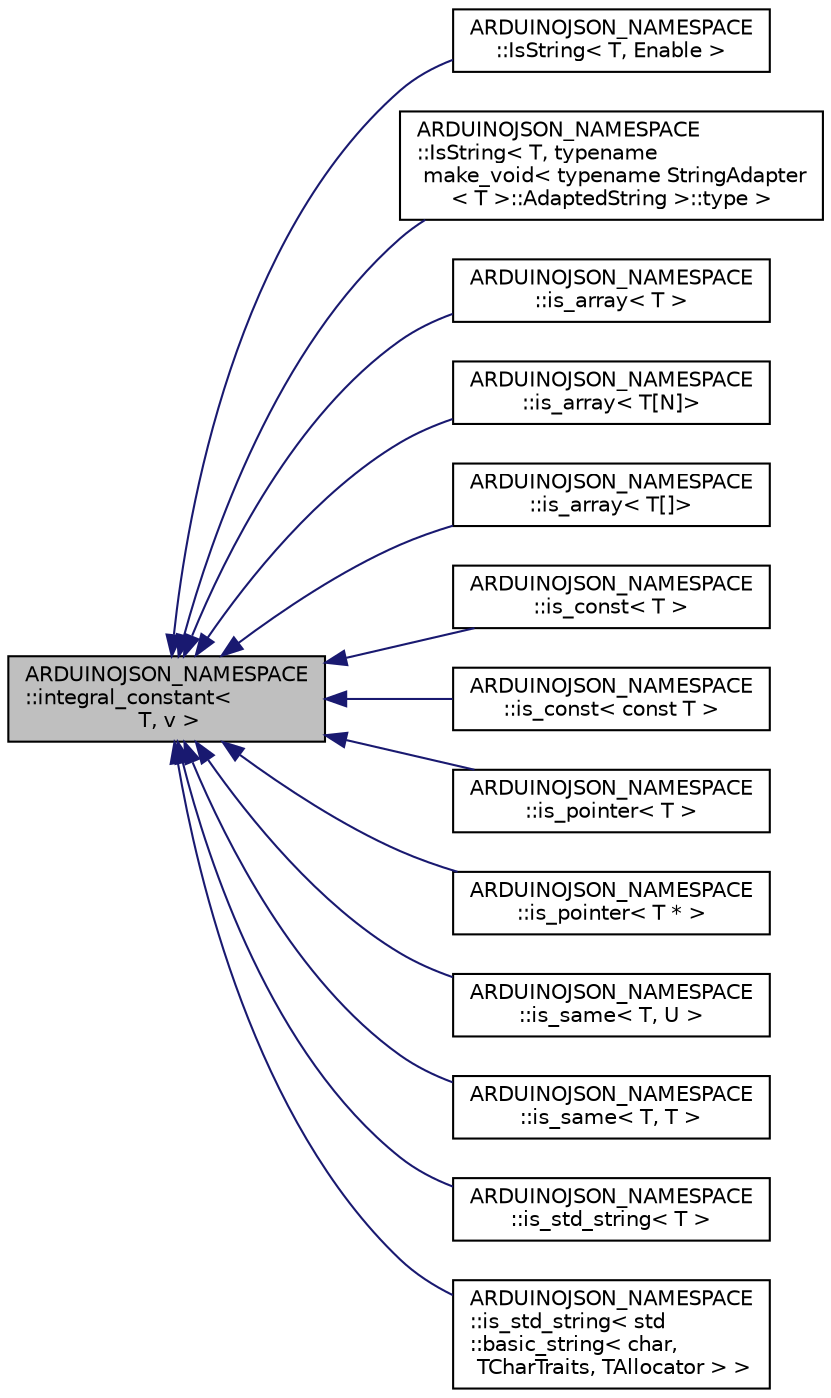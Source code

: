 digraph "ARDUINOJSON_NAMESPACE::integral_constant&lt; T, v &gt;"
{
 // LATEX_PDF_SIZE
  edge [fontname="Helvetica",fontsize="10",labelfontname="Helvetica",labelfontsize="10"];
  node [fontname="Helvetica",fontsize="10",shape=record];
  rankdir="LR";
  Node1 [label="ARDUINOJSON_NAMESPACE\l::integral_constant\<\l T, v \>",height=0.2,width=0.4,color="black", fillcolor="grey75", style="filled", fontcolor="black",tooltip=" "];
  Node1 -> Node2 [dir="back",color="midnightblue",fontsize="10",style="solid",fontname="Helvetica"];
  Node2 [label="ARDUINOJSON_NAMESPACE\l::IsString\< T, Enable \>",height=0.2,width=0.4,color="black", fillcolor="white", style="filled",URL="$structARDUINOJSON__NAMESPACE_1_1IsString.html",tooltip=" "];
  Node1 -> Node3 [dir="back",color="midnightblue",fontsize="10",style="solid",fontname="Helvetica"];
  Node3 [label="ARDUINOJSON_NAMESPACE\l::IsString\< T, typename\l make_void\< typename StringAdapter\l\< T \>::AdaptedString \>::type \>",height=0.2,width=0.4,color="black", fillcolor="white", style="filled",URL="$structARDUINOJSON__NAMESPACE_1_1IsString_3_01T_00_01typename_01make__void_3_01typename_01StringA670246f53e168a9b20d2d312255ffbdc.html",tooltip=" "];
  Node1 -> Node4 [dir="back",color="midnightblue",fontsize="10",style="solid",fontname="Helvetica"];
  Node4 [label="ARDUINOJSON_NAMESPACE\l::is_array\< T \>",height=0.2,width=0.4,color="black", fillcolor="white", style="filled",URL="$structARDUINOJSON__NAMESPACE_1_1is__array.html",tooltip=" "];
  Node1 -> Node5 [dir="back",color="midnightblue",fontsize="10",style="solid",fontname="Helvetica"];
  Node5 [label="ARDUINOJSON_NAMESPACE\l::is_array\< T[N]\>",height=0.2,width=0.4,color="black", fillcolor="white", style="filled",URL="$structARDUINOJSON__NAMESPACE_1_1is__array_3_01T_0fN_0e_4.html",tooltip=" "];
  Node1 -> Node6 [dir="back",color="midnightblue",fontsize="10",style="solid",fontname="Helvetica"];
  Node6 [label="ARDUINOJSON_NAMESPACE\l::is_array\< T[]\>",height=0.2,width=0.4,color="black", fillcolor="white", style="filled",URL="$structARDUINOJSON__NAMESPACE_1_1is__array_3_01T_0f_0e_4.html",tooltip=" "];
  Node1 -> Node7 [dir="back",color="midnightblue",fontsize="10",style="solid",fontname="Helvetica"];
  Node7 [label="ARDUINOJSON_NAMESPACE\l::is_const\< T \>",height=0.2,width=0.4,color="black", fillcolor="white", style="filled",URL="$structARDUINOJSON__NAMESPACE_1_1is__const.html",tooltip=" "];
  Node1 -> Node8 [dir="back",color="midnightblue",fontsize="10",style="solid",fontname="Helvetica"];
  Node8 [label="ARDUINOJSON_NAMESPACE\l::is_const\< const T \>",height=0.2,width=0.4,color="black", fillcolor="white", style="filled",URL="$structARDUINOJSON__NAMESPACE_1_1is__const_3_01const_01T_01_4.html",tooltip=" "];
  Node1 -> Node9 [dir="back",color="midnightblue",fontsize="10",style="solid",fontname="Helvetica"];
  Node9 [label="ARDUINOJSON_NAMESPACE\l::is_pointer\< T \>",height=0.2,width=0.4,color="black", fillcolor="white", style="filled",URL="$structARDUINOJSON__NAMESPACE_1_1is__pointer.html",tooltip=" "];
  Node1 -> Node10 [dir="back",color="midnightblue",fontsize="10",style="solid",fontname="Helvetica"];
  Node10 [label="ARDUINOJSON_NAMESPACE\l::is_pointer\< T * \>",height=0.2,width=0.4,color="black", fillcolor="white", style="filled",URL="$structARDUINOJSON__NAMESPACE_1_1is__pointer_3_01T_01_5_01_4.html",tooltip=" "];
  Node1 -> Node11 [dir="back",color="midnightblue",fontsize="10",style="solid",fontname="Helvetica"];
  Node11 [label="ARDUINOJSON_NAMESPACE\l::is_same\< T, U \>",height=0.2,width=0.4,color="black", fillcolor="white", style="filled",URL="$structARDUINOJSON__NAMESPACE_1_1is__same.html",tooltip=" "];
  Node1 -> Node12 [dir="back",color="midnightblue",fontsize="10",style="solid",fontname="Helvetica"];
  Node12 [label="ARDUINOJSON_NAMESPACE\l::is_same\< T, T \>",height=0.2,width=0.4,color="black", fillcolor="white", style="filled",URL="$structARDUINOJSON__NAMESPACE_1_1is__same_3_01T_00_01T_01_4.html",tooltip=" "];
  Node1 -> Node13 [dir="back",color="midnightblue",fontsize="10",style="solid",fontname="Helvetica"];
  Node13 [label="ARDUINOJSON_NAMESPACE\l::is_std_string\< T \>",height=0.2,width=0.4,color="black", fillcolor="white", style="filled",URL="$structARDUINOJSON__NAMESPACE_1_1is__std__string.html",tooltip=" "];
  Node1 -> Node14 [dir="back",color="midnightblue",fontsize="10",style="solid",fontname="Helvetica"];
  Node14 [label="ARDUINOJSON_NAMESPACE\l::is_std_string\< std\l::basic_string\< char,\l TCharTraits, TAllocator \> \>",height=0.2,width=0.4,color="black", fillcolor="white", style="filled",URL="$structARDUINOJSON__NAMESPACE_1_1is__std__string_3_01std_1_1basic__string_3_01char_00_01TCharTraits_00_01TAllocator_01_4_01_4.html",tooltip=" "];
}
